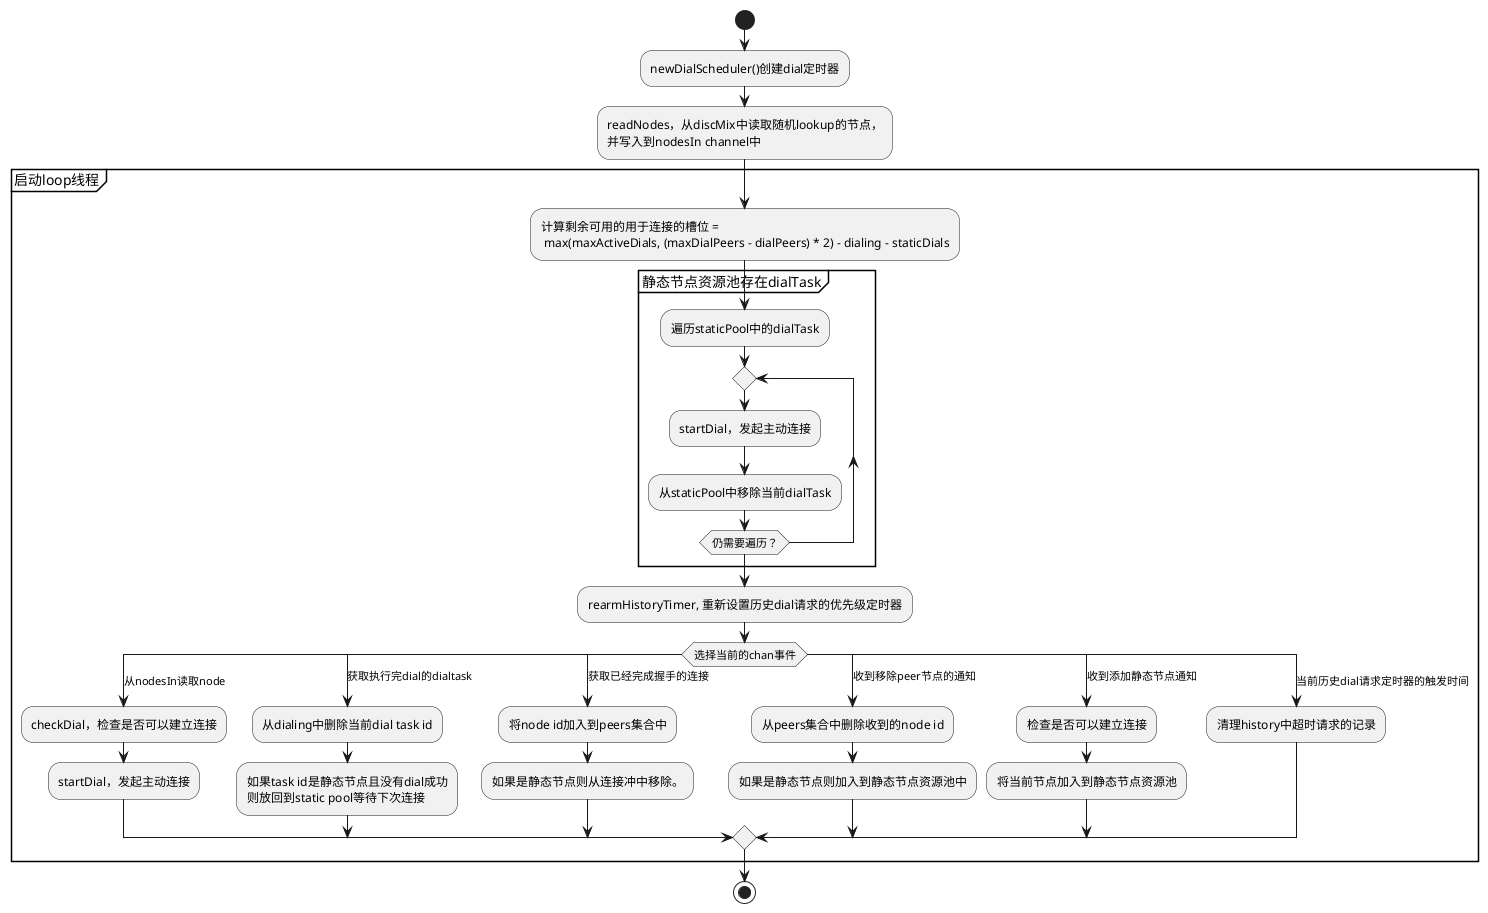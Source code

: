 @startuml
'https://plantuml.com/sequence-diagram

start
:newDialScheduler()创建dial定时器;
:readNodes，从discMix中读取随机lookup的节点，\n并写入到nodesIn channel中;

partition 启动loop线程 {
    :计算剩余可用的用于连接的槽位 = \n max(maxActiveDials, (maxDialPeers - dialPeers) * 2) - dialing - staticDials;
    group 静态节点资源池存在dialTask {
        :遍历staticPool中的dialTask;
        repeat
            :startDial，发起主动连接;
            :从staticPool中移除当前dialTask;
        repeat while (仍需要遍历？);
    }
    :rearmHistoryTimer, 重新设置历史dial请求的优先级定时器;
    switch (选择当前的chan事件)
    case (从nodesIn读取node)
        :checkDial，检查是否可以建立连接;
        :startDial，发起主动连接;

    case (获取执行完dial的dialtask)
        :从dialing中删除当前dial task id;
        :如果task id是静态节点且没有dial成功\n则放回到static pool等待下次连接;
    case (获取已经完成握手的连接)
        :将node id加入到peers集合中;
        :如果是静态节点则从连接冲中移除。;
    case (收到移除peer节点的通知)
        :从peers集合中删除收到的node id;
        :如果是静态节点则加入到静态节点资源池中;
    case (收到添加静态节点通知)
        :检查是否可以建立连接;
        :将当前节点加入到静态节点资源池;
    case (当前历史dial请求定时器的触发时间)
        :清理history中超时请求的记录;
    endswitch

}


stop
@enduml